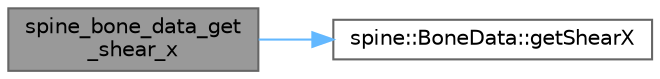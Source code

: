 digraph "spine_bone_data_get_shear_x"
{
 // LATEX_PDF_SIZE
  bgcolor="transparent";
  edge [fontname=Helvetica,fontsize=10,labelfontname=Helvetica,labelfontsize=10];
  node [fontname=Helvetica,fontsize=10,shape=box,height=0.2,width=0.4];
  rankdir="LR";
  Node1 [id="Node000001",label="spine_bone_data_get\l_shear_x",height=0.2,width=0.4,color="gray40", fillcolor="grey60", style="filled", fontcolor="black",tooltip=" "];
  Node1 -> Node2 [id="edge2_Node000001_Node000002",color="steelblue1",style="solid",tooltip=" "];
  Node2 [id="Node000002",label="spine::BoneData::getShearX",height=0.2,width=0.4,color="grey40", fillcolor="white", style="filled",URL="$classspine_1_1_bone_data.html#aa73b6a79e415eb8dd60bf8a303d27c8c",tooltip="Local shearX."];
}
